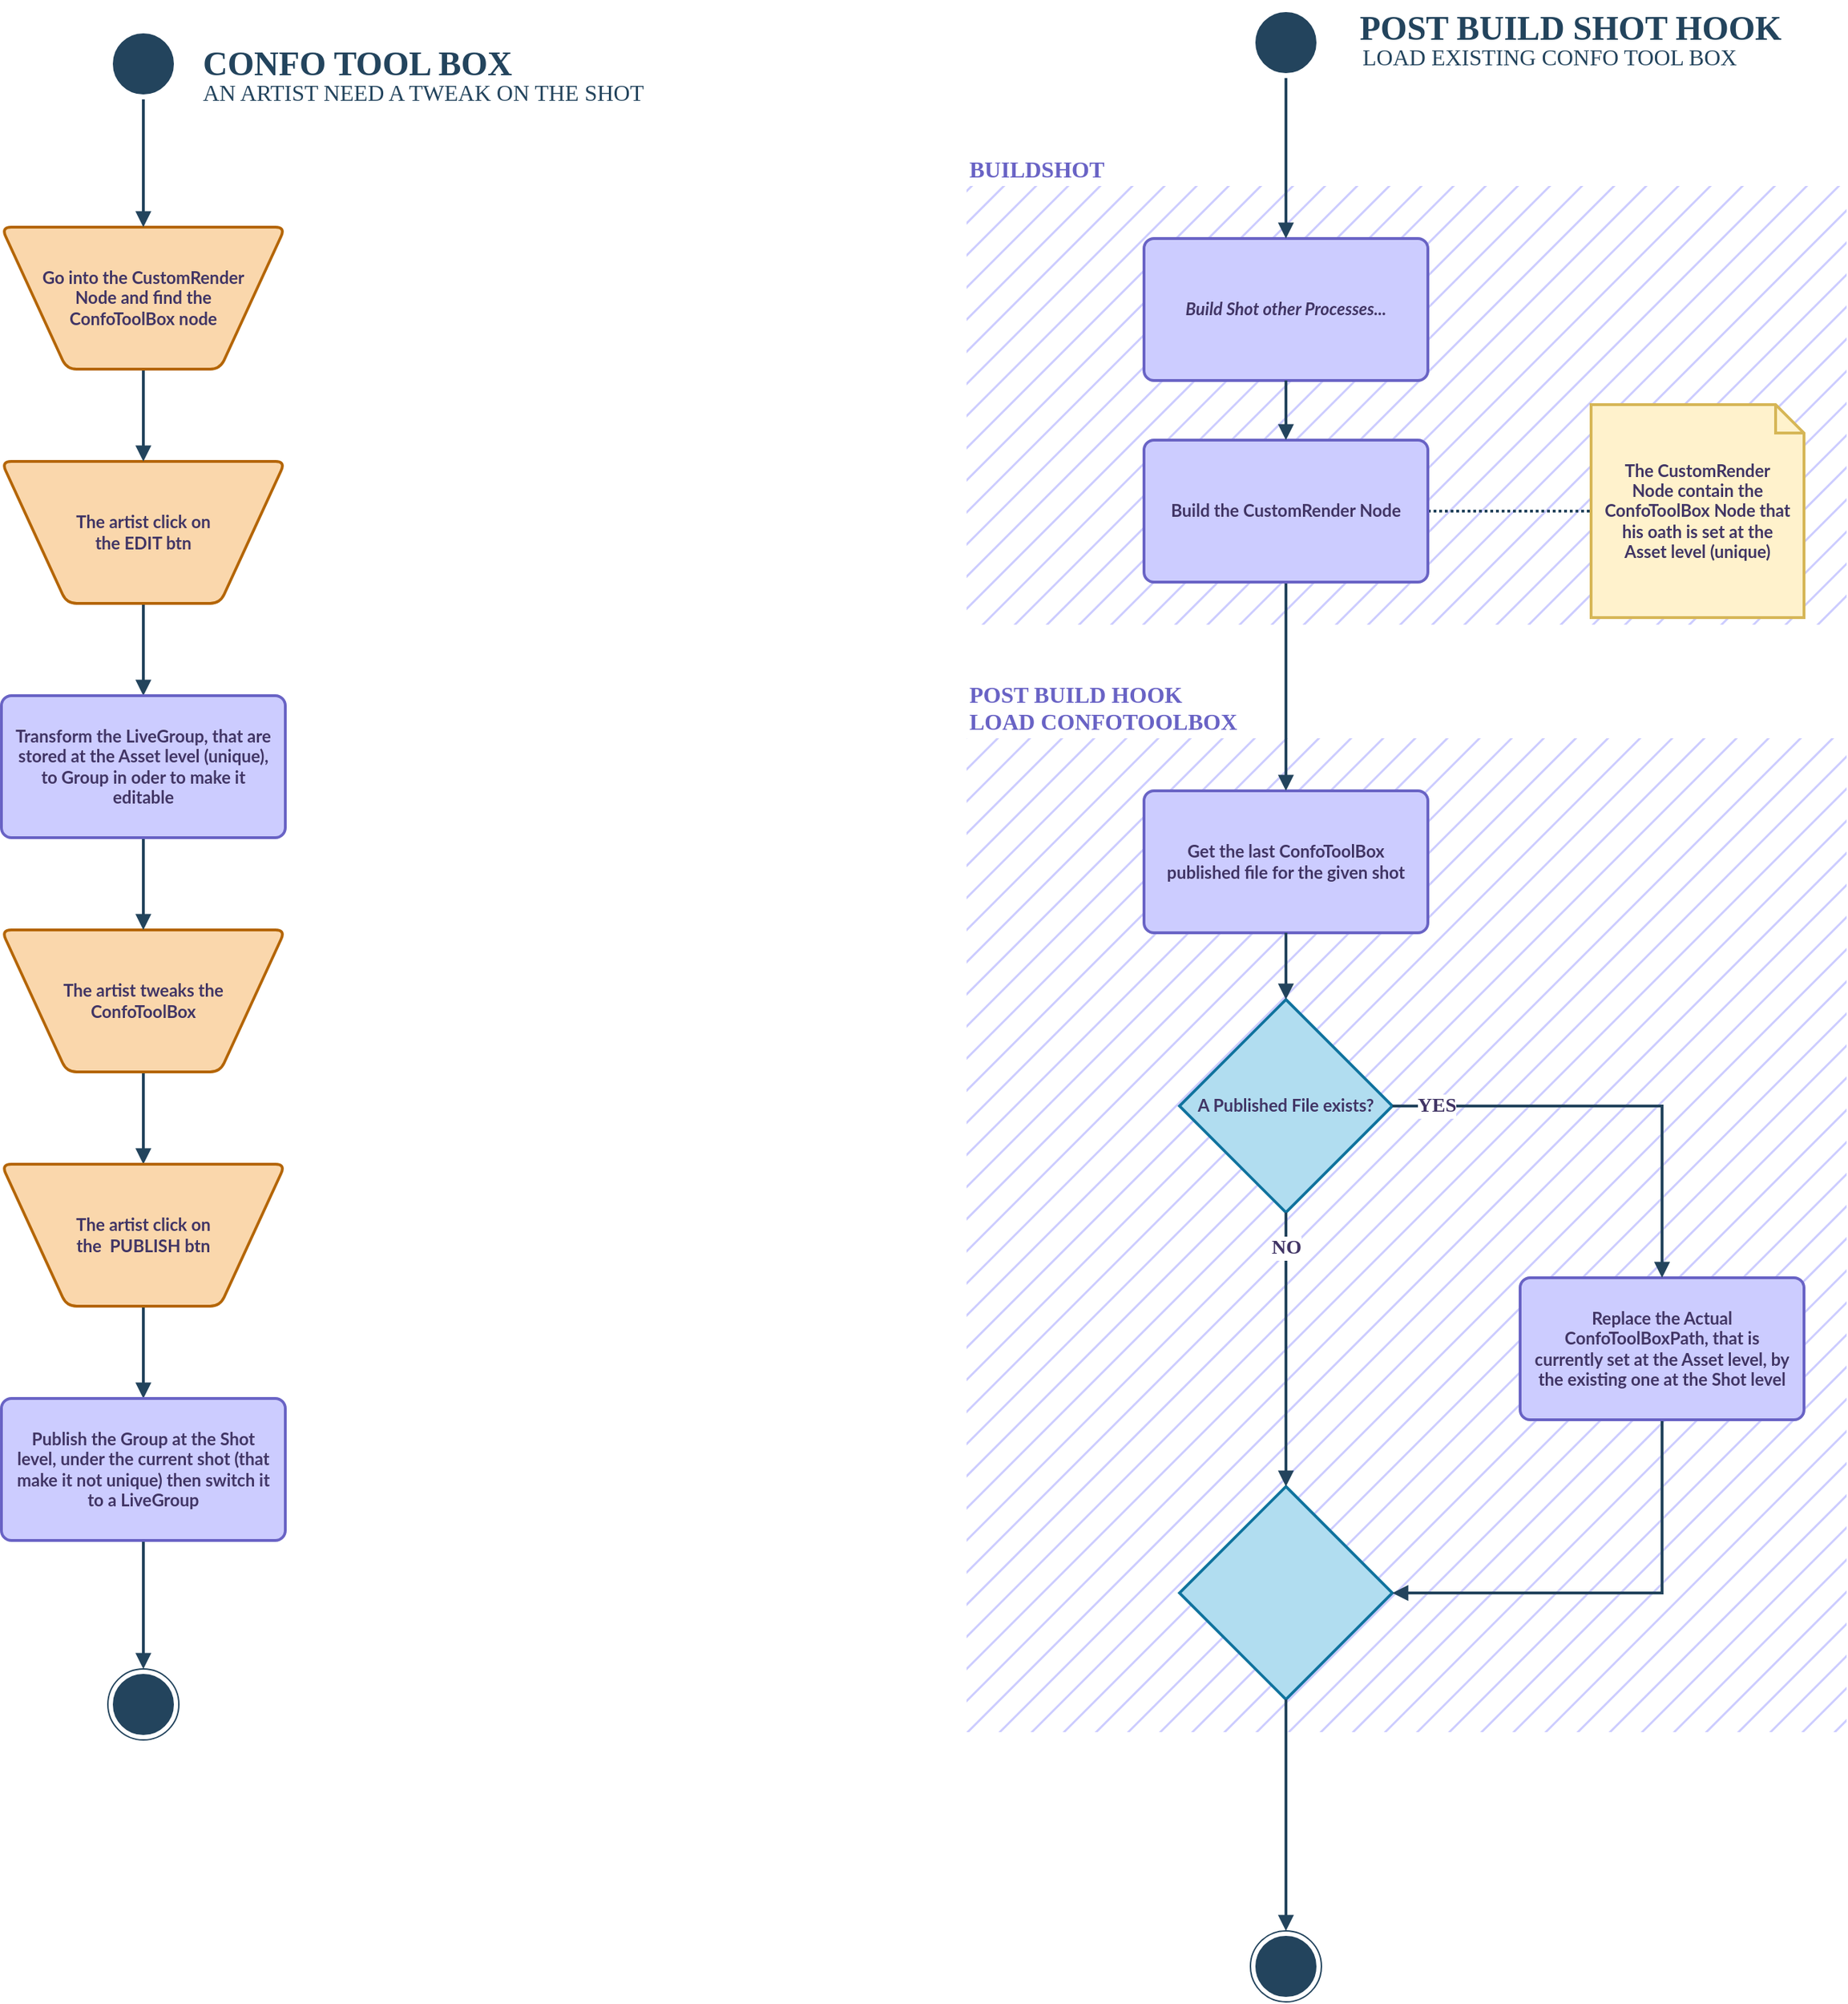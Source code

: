 <mxfile version="20.5.1" type="github">
  <diagram id="CM5r0V0yMCtf2sxqWUX7" name="Page-1">
    <mxGraphModel dx="3644" dy="1736" grid="1" gridSize="20" guides="1" tooltips="1" connect="1" arrows="1" fold="1" page="0" pageScale="1" pageWidth="827" pageHeight="1169" math="0" shadow="0">
      <root>
        <mxCell id="0" />
        <mxCell id="1" parent="0" />
        <mxCell id="0qbXLlaw61yAoVdNJTFS-60" value="&lt;font&gt;POST BUILD HOOK&lt;br&gt;LOAD CONFOTOOLBOX&lt;br&gt;&lt;/font&gt;" style="rounded=0;whiteSpace=wrap;html=1;strokeColor=none;fontFamily=Montserrat;fontSource=https%3A%2F%2Ffonts.googleapis.com%2Fcss%3Ffamily%3DMontserrat;fontSize=16;fontColor=#6963C5;fillColor=#CCCCFF;fillStyle=hatch;strokeWidth=1;labelPosition=center;verticalLabelPosition=top;align=left;verticalAlign=bottom;fontStyle=1" vertex="1" parent="1">
          <mxGeometry x="-60" y="540" width="620" height="700" as="geometry" />
        </mxCell>
        <mxCell id="0qbXLlaw61yAoVdNJTFS-61" value="&lt;font&gt;BUILDSHOT&lt;/font&gt;" style="rounded=0;whiteSpace=wrap;html=1;strokeColor=none;fontFamily=Montserrat;fontSource=https%3A%2F%2Ffonts.googleapis.com%2Fcss%3Ffamily%3DMontserrat;fontSize=16;fontColor=#6963C5;fillColor=#CCCCFF;fillStyle=hatch;strokeWidth=1;labelPosition=center;verticalLabelPosition=top;align=left;verticalAlign=bottom;fontStyle=1" vertex="1" parent="1">
          <mxGeometry x="-60" y="151" width="620" height="309" as="geometry" />
        </mxCell>
        <mxCell id="0qbXLlaw61yAoVdNJTFS-62" value="" style="ellipse;html=1;shape=startState;fillColor=#23445D;strokeColor=#23445d;aspect=fixed;" vertex="1" parent="1">
          <mxGeometry x="140" y="25" width="50" height="50" as="geometry" />
        </mxCell>
        <mxCell id="0qbXLlaw61yAoVdNJTFS-63" value="" style="ellipse;html=1;shape=endState;fillColor=#23445D;strokeColor=#23445d;aspect=fixed;" vertex="1" parent="1">
          <mxGeometry x="140" y="1380" width="50" height="50" as="geometry" />
        </mxCell>
        <mxCell id="0qbXLlaw61yAoVdNJTFS-64" value="&lt;font color=&quot;#413565&quot;&gt;A Published File exists?&lt;/font&gt;" style="strokeWidth=2;html=1;shape=mxgraph.flowchart.decision;whiteSpace=wrap;strokeColor=#10739e;fontFamily=Lato;fontSource=https%3A%2F%2Ffonts.googleapis.com%2Fcss%3Ffamily%3DLato;fillColor=#b1ddf0;aspect=fixed;fontStyle=1" vertex="1" parent="1">
          <mxGeometry x="90" y="724" width="150" height="150" as="geometry" />
        </mxCell>
        <mxCell id="0qbXLlaw61yAoVdNJTFS-66" value="" style="strokeWidth=2;html=1;shape=mxgraph.flowchart.decision;whiteSpace=wrap;strokeColor=#10739e;fontFamily=Lato;fontSource=https%3A%2F%2Ffonts.googleapis.com%2Fcss%3Ffamily%3DLato;fillColor=#b1ddf0;aspect=fixed;" vertex="1" parent="1">
          <mxGeometry x="90" y="1067" width="150" height="150" as="geometry" />
        </mxCell>
        <mxCell id="0qbXLlaw61yAoVdNJTFS-67" style="edgeStyle=orthogonalEdgeStyle;rounded=0;orthogonalLoop=1;jettySize=auto;html=1;entryX=0.5;entryY=0;entryDx=0;entryDy=0;entryPerimeter=0;strokeColor=#23445D;strokeWidth=2;fontFamily=Montserrat;fontSource=https%3A%2F%2Ffonts.googleapis.com%2Fcss%3Ffamily%3DMontserrat;fontColor=#413565;fillColor=#bac8d3;endArrow=block;endFill=1;" edge="1" parent="1" source="0qbXLlaw61yAoVdNJTFS-64" target="0qbXLlaw61yAoVdNJTFS-66">
          <mxGeometry relative="1" as="geometry" />
        </mxCell>
        <mxCell id="0qbXLlaw61yAoVdNJTFS-68" value="NO" style="edgeLabel;html=1;align=center;verticalAlign=middle;resizable=0;points=[];fontFamily=Montserrat;fontColor=#413565;fontStyle=1;fontSize=14;" vertex="1" connectable="0" parent="0qbXLlaw61yAoVdNJTFS-67">
          <mxGeometry x="-0.844" y="-2" relative="1" as="geometry">
            <mxPoint x="2" y="10" as="offset" />
          </mxGeometry>
        </mxCell>
        <mxCell id="0qbXLlaw61yAoVdNJTFS-69" style="edgeStyle=orthogonalEdgeStyle;rounded=0;orthogonalLoop=1;jettySize=auto;html=1;entryX=1;entryY=0.5;entryDx=0;entryDy=0;entryPerimeter=0;strokeColor=#23445D;strokeWidth=2;fontFamily=Montserrat;fontSource=https%3A%2F%2Ffonts.googleapis.com%2Fcss%3Ffamily%3DMontserrat;fontSize=16;fontColor=#6963C5;exitX=0.5;exitY=1;exitDx=0;exitDy=0;endArrow=block;endFill=1;" edge="1" parent="1" source="0qbXLlaw61yAoVdNJTFS-70" target="0qbXLlaw61yAoVdNJTFS-66">
          <mxGeometry relative="1" as="geometry" />
        </mxCell>
        <mxCell id="0qbXLlaw61yAoVdNJTFS-70" value="&lt;font color=&quot;#413565&quot;&gt;Replace the Actual ConfoToolBoxPath, that is currently set at the Asset level, by the existing one at the Shot level&lt;/font&gt;" style="rounded=1;whiteSpace=wrap;html=1;absoluteArcSize=1;arcSize=14;strokeWidth=2;strokeColor=#6963C5;fillColor=#CCCCFF;fontFamily=Lato;fontSource=https%3A%2F%2Ffonts.googleapis.com%2Fcss%3Ffamily%3DLato;fontStyle=1;aspect=fixed;spacing=10;" vertex="1" parent="1">
          <mxGeometry x="330" y="920" width="200" height="100" as="geometry" />
        </mxCell>
        <mxCell id="0qbXLlaw61yAoVdNJTFS-71" value="" style="edgeStyle=orthogonalEdgeStyle;rounded=0;orthogonalLoop=1;jettySize=auto;html=1;entryX=0.5;entryY=0;entryDx=0;entryDy=0;strokeColor=#23445D;strokeWidth=2;fontFamily=Montserrat;fontSource=https%3A%2F%2Ffonts.googleapis.com%2Fcss%3Ffamily%3DMontserrat;fontColor=#413565;fillColor=#bac8d3;endArrow=block;endFill=1;" edge="1" parent="1" source="0qbXLlaw61yAoVdNJTFS-64" target="0qbXLlaw61yAoVdNJTFS-70">
          <mxGeometry relative="1" as="geometry">
            <mxPoint x="225.0" y="909.059" as="sourcePoint" />
            <mxPoint x="405.0" y="1115.0" as="targetPoint" />
          </mxGeometry>
        </mxCell>
        <mxCell id="0qbXLlaw61yAoVdNJTFS-72" value="YES" style="edgeLabel;html=1;align=center;verticalAlign=middle;resizable=0;points=[];fontFamily=Montserrat;fontColor=#413565;fontStyle=1;fontSize=14;spacingTop=0;" vertex="1" connectable="0" parent="0qbXLlaw61yAoVdNJTFS-71">
          <mxGeometry x="-0.63" y="5" relative="1" as="geometry">
            <mxPoint x="-27" y="5" as="offset" />
          </mxGeometry>
        </mxCell>
        <mxCell id="0qbXLlaw61yAoVdNJTFS-73" value="POST BUILD SHOT HOOK" style="text;html=1;align=left;verticalAlign=middle;resizable=0;points=[];autosize=1;strokeColor=none;fillColor=none;fontSize=24;fontFamily=Montserrat;fontColor=#23445D;fontStyle=1" vertex="1" parent="1">
          <mxGeometry x="215" y="20" width="340" height="40" as="geometry" />
        </mxCell>
        <mxCell id="0qbXLlaw61yAoVdNJTFS-74" value="LOAD EXISTING CONFO TOOL BOX" style="text;html=1;align=left;verticalAlign=middle;resizable=0;points=[];autosize=1;strokeColor=none;fillColor=none;fontSize=16;fontFamily=Montserrat;fontColor=#23445D;fontStyle=0" vertex="1" parent="1">
          <mxGeometry x="217" y="40" width="320" height="40" as="geometry" />
        </mxCell>
        <mxCell id="0qbXLlaw61yAoVdNJTFS-76" value="" style="edgeStyle=orthogonalEdgeStyle;rounded=0;orthogonalLoop=1;jettySize=auto;html=1;strokeColor=#23445D;strokeWidth=2;fontFamily=Montserrat;fontSource=https%3A%2F%2Ffonts.googleapis.com%2Fcss%3Ffamily%3DMontserrat;fontColor=#413565;fillColor=#bac8d3;endArrow=block;endFill=1;entryX=0.5;entryY=0;entryDx=0;entryDy=0;" edge="1" parent="1" source="0qbXLlaw61yAoVdNJTFS-66" target="0qbXLlaw61yAoVdNJTFS-63">
          <mxGeometry relative="1" as="geometry">
            <mxPoint x="165.0" y="1114" as="sourcePoint" />
            <mxPoint x="165" y="1317.0" as="targetPoint" />
          </mxGeometry>
        </mxCell>
        <mxCell id="0qbXLlaw61yAoVdNJTFS-77" value="&lt;font color=&quot;#413565&quot;&gt;&lt;b&gt;&lt;i&gt;Build Shot other Processes...&lt;br&gt;&lt;/i&gt;&lt;/b&gt;&lt;/font&gt;" style="rounded=1;whiteSpace=wrap;html=1;absoluteArcSize=1;arcSize=14;strokeWidth=2;strokeColor=#6963C5;fillColor=#CCCCFF;fontFamily=Lato;fontSource=https%3A%2F%2Ffonts.googleapis.com%2Fcss%3Ffamily%3DLato;fontStyle=0;aspect=fixed;" vertex="1" parent="1">
          <mxGeometry x="65" y="188" width="200" height="100" as="geometry" />
        </mxCell>
        <mxCell id="0qbXLlaw61yAoVdNJTFS-78" value="" style="edgeStyle=orthogonalEdgeStyle;rounded=0;orthogonalLoop=1;jettySize=auto;html=1;strokeColor=#23445D;strokeWidth=2;fontFamily=Montserrat;fontSource=https%3A%2F%2Ffonts.googleapis.com%2Fcss%3Ffamily%3DMontserrat;fontColor=#413565;fillColor=#bac8d3;endArrow=block;endFill=1;" edge="1" parent="1" source="0qbXLlaw61yAoVdNJTFS-62" target="0qbXLlaw61yAoVdNJTFS-77">
          <mxGeometry relative="1" as="geometry" />
        </mxCell>
        <mxCell id="0qbXLlaw61yAoVdNJTFS-83" value="&lt;font color=&quot;#413565&quot;&gt;Get the last ConfoToolBox published file for the given shot&lt;/font&gt;" style="rounded=1;whiteSpace=wrap;html=1;absoluteArcSize=1;arcSize=14;strokeWidth=2;strokeColor=#6963C5;fillColor=#CCCCFF;fontFamily=Lato;fontSource=https%3A%2F%2Ffonts.googleapis.com%2Fcss%3Ffamily%3DLato;fontStyle=1;aspect=fixed;spacing=10;" vertex="1" parent="1">
          <mxGeometry x="65" y="577" width="200" height="100" as="geometry" />
        </mxCell>
        <mxCell id="0qbXLlaw61yAoVdNJTFS-85" style="edgeStyle=orthogonalEdgeStyle;rounded=0;orthogonalLoop=1;jettySize=auto;html=1;entryX=0.5;entryY=0;entryDx=0;entryDy=0;entryPerimeter=0;strokeColor=#23445D;strokeWidth=2;fontFamily=Montserrat;fontSource=https%3A%2F%2Ffonts.googleapis.com%2Fcss%3Ffamily%3DMontserrat;fontSize=16;fontColor=#333333;startArrow=none;endArrow=block;endFill=1;" edge="1" parent="1" source="0qbXLlaw61yAoVdNJTFS-83" target="0qbXLlaw61yAoVdNJTFS-64">
          <mxGeometry relative="1" as="geometry" />
        </mxCell>
        <mxCell id="0qbXLlaw61yAoVdNJTFS-116" style="edgeStyle=orthogonalEdgeStyle;rounded=0;orthogonalLoop=1;jettySize=auto;html=1;entryX=0;entryY=0.5;entryDx=0;entryDy=0;entryPerimeter=0;strokeColor=#23445D;strokeWidth=2;dashed=1;dashPattern=1 1;endArrow=none;endFill=0;" edge="1" parent="1" source="0qbXLlaw61yAoVdNJTFS-87" target="0qbXLlaw61yAoVdNJTFS-115">
          <mxGeometry relative="1" as="geometry" />
        </mxCell>
        <mxCell id="0qbXLlaw61yAoVdNJTFS-117" style="edgeStyle=orthogonalEdgeStyle;rounded=0;orthogonalLoop=1;jettySize=auto;html=1;entryX=0.5;entryY=0;entryDx=0;entryDy=0;strokeColor=#23445D;strokeWidth=2;endArrow=block;endFill=1;" edge="1" parent="1" source="0qbXLlaw61yAoVdNJTFS-87" target="0qbXLlaw61yAoVdNJTFS-83">
          <mxGeometry relative="1" as="geometry" />
        </mxCell>
        <mxCell id="0qbXLlaw61yAoVdNJTFS-87" value="&lt;font color=&quot;#413565&quot;&gt;&lt;b&gt;Build the CustomRender Node&lt;br&gt;&lt;/b&gt;&lt;/font&gt;" style="rounded=1;whiteSpace=wrap;html=1;absoluteArcSize=1;arcSize=14;strokeWidth=2;strokeColor=#6963C5;fillColor=#CCCCFF;fontFamily=Lato;fontSource=https%3A%2F%2Ffonts.googleapis.com%2Fcss%3Ffamily%3DLato;fontStyle=0;aspect=fixed;spacing=10;" vertex="1" parent="1">
          <mxGeometry x="65" y="330" width="200" height="100" as="geometry" />
        </mxCell>
        <mxCell id="0qbXLlaw61yAoVdNJTFS-88" value="" style="edgeStyle=orthogonalEdgeStyle;rounded=0;orthogonalLoop=1;jettySize=auto;html=1;entryX=0.5;entryY=0;entryDx=0;entryDy=0;endArrow=block;strokeWidth=2;strokeColor=#23445D;endFill=1;" edge="1" parent="1" source="0qbXLlaw61yAoVdNJTFS-77" target="0qbXLlaw61yAoVdNJTFS-87">
          <mxGeometry relative="1" as="geometry">
            <mxPoint x="165" y="273" as="sourcePoint" />
            <mxPoint x="165" y="720" as="targetPoint" />
          </mxGeometry>
        </mxCell>
        <mxCell id="0qbXLlaw61yAoVdNJTFS-103" value="" style="edgeStyle=orthogonalEdgeStyle;rounded=0;orthogonalLoop=1;jettySize=auto;html=1;strokeWidth=2;strokeColor=#23445D;endArrow=block;endFill=1;" edge="1" parent="1" source="0qbXLlaw61yAoVdNJTFS-89" target="0qbXLlaw61yAoVdNJTFS-94">
          <mxGeometry relative="1" as="geometry" />
        </mxCell>
        <mxCell id="0qbXLlaw61yAoVdNJTFS-89" value="&lt;b style=&quot;color: rgb(65, 53, 101);&quot;&gt;&lt;span&gt;The artist tweaks the&lt;br&gt;ConfoToolBox&lt;br&gt;&lt;/span&gt;&lt;/b&gt;" style="verticalLabelPosition=middle;verticalAlign=middle;html=1;shape=trapezoid;perimeter=trapezoidPerimeter;whiteSpace=wrap;size=0.23;arcSize=14;flipV=1;labelPosition=center;align=center;fontFamily=Lato;fillColor=#fad7ac;strokeColor=#b46504;rounded=1;strokeWidth=2;fontSource=https%3A%2F%2Ffonts.googleapis.com%2Fcss%3Ffamily%3DLato;fontStyle=0;" vertex="1" parent="1">
          <mxGeometry x="-739.99" y="675" width="200" height="100" as="geometry" />
        </mxCell>
        <mxCell id="0qbXLlaw61yAoVdNJTFS-104" value="" style="edgeStyle=orthogonalEdgeStyle;rounded=0;orthogonalLoop=1;jettySize=auto;html=1;strokeWidth=2;strokeColor=#23445D;endArrow=block;endFill=1;" edge="1" parent="1" source="0qbXLlaw61yAoVdNJTFS-94" target="0qbXLlaw61yAoVdNJTFS-97">
          <mxGeometry relative="1" as="geometry" />
        </mxCell>
        <mxCell id="0qbXLlaw61yAoVdNJTFS-94" value="&lt;b style=&quot;color: rgb(65, 53, 101);&quot;&gt;&lt;span&gt;The artist click on&lt;br&gt;the&amp;nbsp; PUBLISH btn&lt;br&gt;&lt;/span&gt;&lt;/b&gt;" style="verticalLabelPosition=middle;verticalAlign=middle;html=1;shape=trapezoid;perimeter=trapezoidPerimeter;whiteSpace=wrap;size=0.23;arcSize=14;flipV=1;labelPosition=center;align=center;fontFamily=Lato;fillColor=#fad7ac;strokeColor=#b46504;rounded=1;strokeWidth=2;fontSource=https%3A%2F%2Ffonts.googleapis.com%2Fcss%3Ffamily%3DLato;fontStyle=0;" vertex="1" parent="1">
          <mxGeometry x="-739.99" y="840" width="200" height="100" as="geometry" />
        </mxCell>
        <mxCell id="0qbXLlaw61yAoVdNJTFS-101" value="" style="edgeStyle=orthogonalEdgeStyle;rounded=0;orthogonalLoop=1;jettySize=auto;html=1;strokeWidth=2;strokeColor=#23445D;endArrow=block;endFill=1;" edge="1" parent="1" source="0qbXLlaw61yAoVdNJTFS-95" target="0qbXLlaw61yAoVdNJTFS-96">
          <mxGeometry relative="1" as="geometry" />
        </mxCell>
        <mxCell id="0qbXLlaw61yAoVdNJTFS-95" value="&lt;b style=&quot;color: rgb(65, 53, 101);&quot;&gt;&lt;span&gt;The artist click on&lt;br&gt;the EDIT btn&lt;br&gt;&lt;/span&gt;&lt;/b&gt;" style="verticalLabelPosition=middle;verticalAlign=middle;html=1;shape=trapezoid;perimeter=trapezoidPerimeter;whiteSpace=wrap;size=0.23;arcSize=14;flipV=1;labelPosition=center;align=center;fontFamily=Lato;fillColor=#fad7ac;strokeColor=#b46504;rounded=1;strokeWidth=2;fontSource=https%3A%2F%2Ffonts.googleapis.com%2Fcss%3Ffamily%3DLato;fontStyle=0;" vertex="1" parent="1">
          <mxGeometry x="-739.99" y="345" width="200" height="100" as="geometry" />
        </mxCell>
        <mxCell id="0qbXLlaw61yAoVdNJTFS-102" value="" style="edgeStyle=orthogonalEdgeStyle;rounded=0;orthogonalLoop=1;jettySize=auto;html=1;strokeWidth=2;strokeColor=#23445D;endArrow=block;endFill=1;" edge="1" parent="1" source="0qbXLlaw61yAoVdNJTFS-96" target="0qbXLlaw61yAoVdNJTFS-89">
          <mxGeometry relative="1" as="geometry" />
        </mxCell>
        <mxCell id="0qbXLlaw61yAoVdNJTFS-96" value="&lt;font color=&quot;#413565&quot;&gt;&lt;b&gt;&lt;span&gt;Transform the LiveGroup, that are stored at the Asset level (unique), to Group in oder to make it editable&lt;br&gt;&lt;/span&gt;&lt;/b&gt;&lt;/font&gt;" style="rounded=1;whiteSpace=wrap;html=1;absoluteArcSize=1;arcSize=14;strokeWidth=2;strokeColor=#6963C5;fillColor=#CCCCFF;fontFamily=Lato;fontSource=https%3A%2F%2Ffonts.googleapis.com%2Fcss%3Ffamily%3DLato;fontStyle=0;aspect=fixed;spacing=10;" vertex="1" parent="1">
          <mxGeometry x="-740" y="510" width="200" height="100" as="geometry" />
        </mxCell>
        <mxCell id="0qbXLlaw61yAoVdNJTFS-105" value="" style="edgeStyle=orthogonalEdgeStyle;rounded=0;orthogonalLoop=1;jettySize=auto;html=1;strokeWidth=2;strokeColor=#23445D;endArrow=block;endFill=1;" edge="1" parent="1" source="0qbXLlaw61yAoVdNJTFS-97" target="0qbXLlaw61yAoVdNJTFS-99">
          <mxGeometry relative="1" as="geometry" />
        </mxCell>
        <mxCell id="0qbXLlaw61yAoVdNJTFS-97" value="&lt;font color=&quot;#413565&quot;&gt;&lt;b&gt;&lt;span&gt;Publish the Group at the Shot level, under the current shot (that make it not unique) then switch it to a LiveGroup&lt;br&gt;&lt;/span&gt;&lt;/b&gt;&lt;/font&gt;" style="rounded=1;whiteSpace=wrap;html=1;absoluteArcSize=1;arcSize=14;strokeWidth=2;strokeColor=#6963C5;fillColor=#CCCCFF;fontFamily=Lato;fontSource=https%3A%2F%2Ffonts.googleapis.com%2Fcss%3Ffamily%3DLato;fontStyle=0;aspect=fixed;spacing=10;" vertex="1" parent="1">
          <mxGeometry x="-740" y="1005" width="200" height="100" as="geometry" />
        </mxCell>
        <mxCell id="0qbXLlaw61yAoVdNJTFS-100" style="edgeStyle=orthogonalEdgeStyle;rounded=0;orthogonalLoop=1;jettySize=auto;html=1;entryX=0.5;entryY=0;entryDx=0;entryDy=0;strokeWidth=2;strokeColor=#23445D;startArrow=none;endArrow=block;endFill=1;" edge="1" parent="1" source="0qbXLlaw61yAoVdNJTFS-113" target="0qbXLlaw61yAoVdNJTFS-95">
          <mxGeometry relative="1" as="geometry" />
        </mxCell>
        <mxCell id="0qbXLlaw61yAoVdNJTFS-98" value="" style="ellipse;html=1;shape=startState;fillColor=#23445D;strokeColor=#23445d;aspect=fixed;" vertex="1" parent="1">
          <mxGeometry x="-664.99" y="40" width="50" height="50" as="geometry" />
        </mxCell>
        <mxCell id="0qbXLlaw61yAoVdNJTFS-99" value="" style="ellipse;html=1;shape=endState;fillColor=#23445D;strokeColor=#23445d;aspect=fixed;" vertex="1" parent="1">
          <mxGeometry x="-664.99" y="1195.5" width="50" height="50" as="geometry" />
        </mxCell>
        <mxCell id="0qbXLlaw61yAoVdNJTFS-107" value="CONFO TOOL BOX" style="text;html=1;align=left;verticalAlign=middle;resizable=0;points=[];autosize=1;strokeColor=none;fillColor=none;fontSize=24;fontFamily=Montserrat;fontColor=#23445D;fontStyle=1" vertex="1" parent="1">
          <mxGeometry x="-600" y="45" width="260" height="40" as="geometry" />
        </mxCell>
        <mxCell id="0qbXLlaw61yAoVdNJTFS-108" value="AN ARTIST NEED A TWEAK ON THE SHOT" style="text;html=1;align=left;verticalAlign=middle;resizable=0;points=[];autosize=1;strokeColor=none;fillColor=none;fontSize=16;fontFamily=Montserrat;fontColor=#23445D;fontStyle=0" vertex="1" parent="1">
          <mxGeometry x="-600" y="65" width="380" height="40" as="geometry" />
        </mxCell>
        <mxCell id="0qbXLlaw61yAoVdNJTFS-113" value="&lt;b style=&quot;color: rgb(65, 53, 101);&quot;&gt;&lt;span&gt;Go into the CustomRender Node and find the ConfoToolBox node&lt;br&gt;&lt;/span&gt;&lt;/b&gt;" style="verticalLabelPosition=middle;verticalAlign=middle;html=1;shape=trapezoid;perimeter=trapezoidPerimeter;whiteSpace=wrap;size=0.23;arcSize=14;flipV=1;labelPosition=center;align=center;fontFamily=Lato;fillColor=#fad7ac;strokeColor=#b46504;rounded=1;strokeWidth=2;fontSource=https%3A%2F%2Ffonts.googleapis.com%2Fcss%3Ffamily%3DLato;fontStyle=0;spacing=20;" vertex="1" parent="1">
          <mxGeometry x="-740" y="180" width="200" height="100" as="geometry" />
        </mxCell>
        <mxCell id="0qbXLlaw61yAoVdNJTFS-114" value="" style="edgeStyle=orthogonalEdgeStyle;rounded=0;orthogonalLoop=1;jettySize=auto;html=1;entryX=0.5;entryY=0;entryDx=0;entryDy=0;strokeWidth=2;strokeColor=#23445D;endArrow=block;endFill=1;" edge="1" parent="1" source="0qbXLlaw61yAoVdNJTFS-98" target="0qbXLlaw61yAoVdNJTFS-113">
          <mxGeometry relative="1" as="geometry">
            <mxPoint x="-639.99" y="90" as="sourcePoint" />
            <mxPoint x="-639.995" y="362" as="targetPoint" />
          </mxGeometry>
        </mxCell>
        <mxCell id="0qbXLlaw61yAoVdNJTFS-115" value="&lt;b style=&quot;color: rgb(65, 53, 101);&quot;&gt;&lt;span&gt;The CustomRender Node contain the ConfoToolBox Node that his oath is set at the Asset level (unique)&lt;/span&gt;&lt;/b&gt;" style="shape=note;size=20;whiteSpace=wrap;html=1;fontFamily=Lato;fillColor=#fff2cc;strokeColor=#d6b656;rounded=1;arcSize=14;strokeWidth=2;fontSource=https%3A%2F%2Ffonts.googleapis.com%2Fcss%3Ffamily%3DLato;fontStyle=0;spacing=10;aspect=fixed;" vertex="1" parent="1">
          <mxGeometry x="380" y="305" width="150" height="150" as="geometry" />
        </mxCell>
      </root>
    </mxGraphModel>
  </diagram>
</mxfile>
